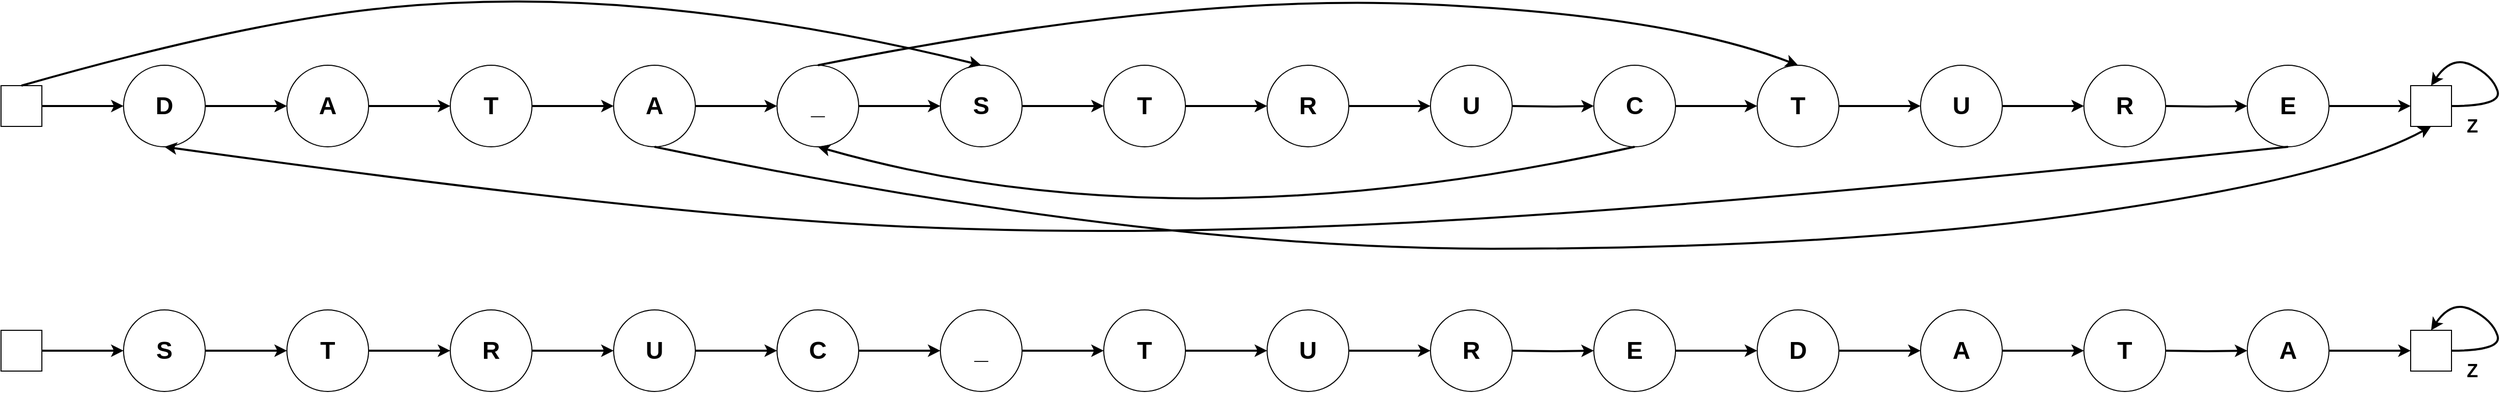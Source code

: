 <mxfile version="22.1.4" type="github">
  <diagram name="Page-1" id="v4D-5TRAHm31pBRaTfXf">
    <mxGraphModel dx="3440" dy="1767" grid="1" gridSize="10" guides="1" tooltips="1" connect="1" arrows="1" fold="1" page="1" pageScale="1" pageWidth="1500" pageHeight="1200" math="0" shadow="0">
      <root>
        <mxCell id="0" />
        <mxCell id="1" parent="0" />
        <mxCell id="OcQSuDDTljMHNfwyPjXT-43" style="edgeStyle=orthogonalEdgeStyle;rounded=0;orthogonalLoop=1;jettySize=auto;html=1;entryX=0;entryY=0.5;entryDx=0;entryDy=0;strokeWidth=2;" parent="1" source="OcQSuDDTljMHNfwyPjXT-44" target="OcQSuDDTljMHNfwyPjXT-46" edge="1">
          <mxGeometry relative="1" as="geometry" />
        </mxCell>
        <mxCell id="OcQSuDDTljMHNfwyPjXT-44" value="&lt;font style=&quot;font-size: 24px;&quot;&gt;&lt;b style=&quot;&quot;&gt;D&lt;/b&gt;&lt;/font&gt;" style="ellipse;whiteSpace=wrap;html=1;aspect=fixed;" parent="1" vertex="1">
          <mxGeometry x="160" y="320" width="80" height="80" as="geometry" />
        </mxCell>
        <mxCell id="OcQSuDDTljMHNfwyPjXT-45" style="edgeStyle=orthogonalEdgeStyle;rounded=0;orthogonalLoop=1;jettySize=auto;html=1;entryX=0;entryY=0.5;entryDx=0;entryDy=0;strokeWidth=2;" parent="1" source="OcQSuDDTljMHNfwyPjXT-46" target="OcQSuDDTljMHNfwyPjXT-48" edge="1">
          <mxGeometry relative="1" as="geometry" />
        </mxCell>
        <mxCell id="OcQSuDDTljMHNfwyPjXT-46" value="&lt;font style=&quot;font-size: 24px;&quot;&gt;&lt;b style=&quot;&quot;&gt;A&lt;/b&gt;&lt;/font&gt;" style="ellipse;whiteSpace=wrap;html=1;aspect=fixed;" parent="1" vertex="1">
          <mxGeometry x="320" y="320" width="80" height="80" as="geometry" />
        </mxCell>
        <mxCell id="OcQSuDDTljMHNfwyPjXT-47" style="edgeStyle=orthogonalEdgeStyle;rounded=0;orthogonalLoop=1;jettySize=auto;html=1;entryX=0;entryY=0.5;entryDx=0;entryDy=0;strokeWidth=2;" parent="1" source="OcQSuDDTljMHNfwyPjXT-48" target="OcQSuDDTljMHNfwyPjXT-50" edge="1">
          <mxGeometry relative="1" as="geometry" />
        </mxCell>
        <mxCell id="OcQSuDDTljMHNfwyPjXT-48" value="&lt;font style=&quot;font-size: 24px;&quot;&gt;&lt;b style=&quot;&quot;&gt;T&lt;/b&gt;&lt;/font&gt;" style="ellipse;whiteSpace=wrap;html=1;aspect=fixed;" parent="1" vertex="1">
          <mxGeometry x="480" y="320" width="80" height="80" as="geometry" />
        </mxCell>
        <mxCell id="OcQSuDDTljMHNfwyPjXT-49" style="edgeStyle=orthogonalEdgeStyle;rounded=0;orthogonalLoop=1;jettySize=auto;html=1;entryX=0;entryY=0.5;entryDx=0;entryDy=0;strokeWidth=2;" parent="1" source="OcQSuDDTljMHNfwyPjXT-50" target="OcQSuDDTljMHNfwyPjXT-52" edge="1">
          <mxGeometry relative="1" as="geometry" />
        </mxCell>
        <mxCell id="OcQSuDDTljMHNfwyPjXT-50" value="&lt;font style=&quot;font-size: 24px;&quot;&gt;&lt;b style=&quot;&quot;&gt;A&lt;/b&gt;&lt;/font&gt;" style="ellipse;whiteSpace=wrap;html=1;aspect=fixed;" parent="1" vertex="1">
          <mxGeometry x="640" y="320" width="80" height="80" as="geometry" />
        </mxCell>
        <mxCell id="OcQSuDDTljMHNfwyPjXT-51" style="edgeStyle=orthogonalEdgeStyle;rounded=0;orthogonalLoop=1;jettySize=auto;html=1;entryX=0;entryY=0.5;entryDx=0;entryDy=0;strokeWidth=2;" parent="1" source="OcQSuDDTljMHNfwyPjXT-52" target="OcQSuDDTljMHNfwyPjXT-54" edge="1">
          <mxGeometry relative="1" as="geometry" />
        </mxCell>
        <mxCell id="OcQSuDDTljMHNfwyPjXT-52" value="&lt;font style=&quot;font-size: 24px;&quot;&gt;&lt;b style=&quot;&quot;&gt;_&lt;/b&gt;&lt;/font&gt;" style="ellipse;whiteSpace=wrap;html=1;aspect=fixed;" parent="1" vertex="1">
          <mxGeometry x="800" y="320" width="80" height="80" as="geometry" />
        </mxCell>
        <mxCell id="OcQSuDDTljMHNfwyPjXT-53" style="edgeStyle=orthogonalEdgeStyle;rounded=0;orthogonalLoop=1;jettySize=auto;html=1;entryX=0;entryY=0.5;entryDx=0;entryDy=0;strokeWidth=2;" parent="1" source="OcQSuDDTljMHNfwyPjXT-54" target="OcQSuDDTljMHNfwyPjXT-56" edge="1">
          <mxGeometry relative="1" as="geometry" />
        </mxCell>
        <mxCell id="OcQSuDDTljMHNfwyPjXT-54" value="&lt;font style=&quot;font-size: 24px;&quot;&gt;&lt;b style=&quot;&quot;&gt;S&lt;/b&gt;&lt;/font&gt;" style="ellipse;whiteSpace=wrap;html=1;aspect=fixed;" parent="1" vertex="1">
          <mxGeometry x="960" y="320" width="80" height="80" as="geometry" />
        </mxCell>
        <mxCell id="OcQSuDDTljMHNfwyPjXT-55" style="edgeStyle=orthogonalEdgeStyle;rounded=0;orthogonalLoop=1;jettySize=auto;html=1;entryX=0;entryY=0.5;entryDx=0;entryDy=0;strokeWidth=2;" parent="1" source="OcQSuDDTljMHNfwyPjXT-56" target="OcQSuDDTljMHNfwyPjXT-58" edge="1">
          <mxGeometry relative="1" as="geometry" />
        </mxCell>
        <mxCell id="OcQSuDDTljMHNfwyPjXT-56" value="&lt;font style=&quot;font-size: 24px;&quot;&gt;&lt;b style=&quot;&quot;&gt;T&lt;/b&gt;&lt;/font&gt;" style="ellipse;whiteSpace=wrap;html=1;aspect=fixed;" parent="1" vertex="1">
          <mxGeometry x="1120" y="320" width="80" height="80" as="geometry" />
        </mxCell>
        <mxCell id="OcQSuDDTljMHNfwyPjXT-57" style="edgeStyle=orthogonalEdgeStyle;rounded=0;orthogonalLoop=1;jettySize=auto;html=1;entryX=0;entryY=0.5;entryDx=0;entryDy=0;strokeWidth=2;" parent="1" source="OcQSuDDTljMHNfwyPjXT-58" target="OcQSuDDTljMHNfwyPjXT-60" edge="1">
          <mxGeometry relative="1" as="geometry" />
        </mxCell>
        <mxCell id="OcQSuDDTljMHNfwyPjXT-58" value="&lt;span style=&quot;font-size: 24px;&quot;&gt;&lt;b&gt;R&lt;/b&gt;&lt;/span&gt;" style="ellipse;whiteSpace=wrap;html=1;aspect=fixed;" parent="1" vertex="1">
          <mxGeometry x="1280" y="320" width="80" height="80" as="geometry" />
        </mxCell>
        <mxCell id="OcQSuDDTljMHNfwyPjXT-60" value="&lt;font style=&quot;font-size: 24px;&quot;&gt;&lt;b style=&quot;&quot;&gt;U&lt;/b&gt;&lt;/font&gt;" style="ellipse;whiteSpace=wrap;html=1;aspect=fixed;" parent="1" vertex="1">
          <mxGeometry x="1440" y="320" width="80" height="80" as="geometry" />
        </mxCell>
        <mxCell id="OcQSuDDTljMHNfwyPjXT-61" style="edgeStyle=orthogonalEdgeStyle;rounded=0;orthogonalLoop=1;jettySize=auto;html=1;strokeWidth=2;" parent="1" source="OcQSuDDTljMHNfwyPjXT-62" target="OcQSuDDTljMHNfwyPjXT-44" edge="1">
          <mxGeometry relative="1" as="geometry" />
        </mxCell>
        <mxCell id="OcQSuDDTljMHNfwyPjXT-62" value="" style="whiteSpace=wrap;html=1;aspect=fixed;" parent="1" vertex="1">
          <mxGeometry x="40" y="340" width="40" height="40" as="geometry" />
        </mxCell>
        <mxCell id="OcQSuDDTljMHNfwyPjXT-63" value="" style="whiteSpace=wrap;html=1;aspect=fixed;" parent="1" vertex="1">
          <mxGeometry x="2400" y="340" width="40" height="40" as="geometry" />
        </mxCell>
        <mxCell id="OcQSuDDTljMHNfwyPjXT-64" value="" style="curved=1;endArrow=classic;html=1;rounded=0;entryX=0.5;entryY=0;entryDx=0;entryDy=0;strokeWidth=2;" parent="1" target="OcQSuDDTljMHNfwyPjXT-63" edge="1">
          <mxGeometry width="50" height="50" relative="1" as="geometry">
            <mxPoint x="2440" y="360" as="sourcePoint" />
            <mxPoint x="2490" y="310" as="targetPoint" />
            <Array as="points">
              <mxPoint x="2490" y="360" />
              <mxPoint x="2480" y="330" />
              <mxPoint x="2440" y="310" />
            </Array>
          </mxGeometry>
        </mxCell>
        <mxCell id="OcQSuDDTljMHNfwyPjXT-65" value="&lt;b style=&quot;border-color: var(--border-color); font-size: 18px;&quot;&gt;Z&lt;/b&gt;" style="text;html=1;align=center;verticalAlign=middle;resizable=0;points=[];autosize=1;strokeColor=none;fillColor=none;" parent="1" vertex="1">
          <mxGeometry x="2445" y="360" width="30" height="40" as="geometry" />
        </mxCell>
        <mxCell id="GrQlZQ7Z27dUGGfjWGh0-1" style="edgeStyle=orthogonalEdgeStyle;rounded=0;orthogonalLoop=1;jettySize=auto;html=1;entryX=0;entryY=0.5;entryDx=0;entryDy=0;strokeWidth=2;" edge="1" parent="1" target="GrQlZQ7Z27dUGGfjWGh0-3">
          <mxGeometry relative="1" as="geometry">
            <mxPoint x="1520" y="360" as="sourcePoint" />
          </mxGeometry>
        </mxCell>
        <mxCell id="GrQlZQ7Z27dUGGfjWGh0-2" style="edgeStyle=orthogonalEdgeStyle;rounded=0;orthogonalLoop=1;jettySize=auto;html=1;entryX=0;entryY=0.5;entryDx=0;entryDy=0;strokeWidth=2;" edge="1" parent="1" source="GrQlZQ7Z27dUGGfjWGh0-3" target="GrQlZQ7Z27dUGGfjWGh0-5">
          <mxGeometry relative="1" as="geometry" />
        </mxCell>
        <mxCell id="GrQlZQ7Z27dUGGfjWGh0-3" value="&lt;font style=&quot;font-size: 24px;&quot;&gt;&lt;b style=&quot;&quot;&gt;C&lt;/b&gt;&lt;/font&gt;" style="ellipse;whiteSpace=wrap;html=1;aspect=fixed;" vertex="1" parent="1">
          <mxGeometry x="1600" y="320" width="80" height="80" as="geometry" />
        </mxCell>
        <mxCell id="GrQlZQ7Z27dUGGfjWGh0-4" style="edgeStyle=orthogonalEdgeStyle;rounded=0;orthogonalLoop=1;jettySize=auto;html=1;entryX=0;entryY=0.5;entryDx=0;entryDy=0;strokeWidth=2;" edge="1" parent="1" source="GrQlZQ7Z27dUGGfjWGh0-5" target="GrQlZQ7Z27dUGGfjWGh0-7">
          <mxGeometry relative="1" as="geometry" />
        </mxCell>
        <mxCell id="GrQlZQ7Z27dUGGfjWGh0-5" value="&lt;font style=&quot;font-size: 24px;&quot;&gt;&lt;b style=&quot;&quot;&gt;T&lt;/b&gt;&lt;/font&gt;" style="ellipse;whiteSpace=wrap;html=1;aspect=fixed;" vertex="1" parent="1">
          <mxGeometry x="1760" y="320" width="80" height="80" as="geometry" />
        </mxCell>
        <mxCell id="GrQlZQ7Z27dUGGfjWGh0-6" style="edgeStyle=orthogonalEdgeStyle;rounded=0;orthogonalLoop=1;jettySize=auto;html=1;entryX=0;entryY=0.5;entryDx=0;entryDy=0;strokeWidth=2;" edge="1" parent="1" source="GrQlZQ7Z27dUGGfjWGh0-7" target="GrQlZQ7Z27dUGGfjWGh0-8">
          <mxGeometry relative="1" as="geometry" />
        </mxCell>
        <mxCell id="GrQlZQ7Z27dUGGfjWGh0-7" value="&lt;span style=&quot;font-size: 24px;&quot;&gt;&lt;b&gt;U&lt;/b&gt;&lt;/span&gt;" style="ellipse;whiteSpace=wrap;html=1;aspect=fixed;" vertex="1" parent="1">
          <mxGeometry x="1920" y="320" width="80" height="80" as="geometry" />
        </mxCell>
        <mxCell id="GrQlZQ7Z27dUGGfjWGh0-8" value="&lt;font style=&quot;font-size: 24px;&quot;&gt;&lt;b style=&quot;&quot;&gt;R&lt;/b&gt;&lt;/font&gt;" style="ellipse;whiteSpace=wrap;html=1;aspect=fixed;" vertex="1" parent="1">
          <mxGeometry x="2080" y="320" width="80" height="80" as="geometry" />
        </mxCell>
        <mxCell id="GrQlZQ7Z27dUGGfjWGh0-9" style="edgeStyle=orthogonalEdgeStyle;rounded=0;orthogonalLoop=1;jettySize=auto;html=1;entryX=0;entryY=0.5;entryDx=0;entryDy=0;strokeWidth=2;" edge="1" parent="1" target="GrQlZQ7Z27dUGGfjWGh0-10">
          <mxGeometry relative="1" as="geometry">
            <mxPoint x="2160" y="360" as="sourcePoint" />
          </mxGeometry>
        </mxCell>
        <mxCell id="GrQlZQ7Z27dUGGfjWGh0-11" style="edgeStyle=orthogonalEdgeStyle;rounded=0;orthogonalLoop=1;jettySize=auto;html=1;entryX=0;entryY=0.5;entryDx=0;entryDy=0;strokeWidth=2;" edge="1" parent="1" source="GrQlZQ7Z27dUGGfjWGh0-10" target="OcQSuDDTljMHNfwyPjXT-63">
          <mxGeometry relative="1" as="geometry" />
        </mxCell>
        <mxCell id="GrQlZQ7Z27dUGGfjWGh0-10" value="&lt;font style=&quot;font-size: 24px;&quot;&gt;&lt;b style=&quot;&quot;&gt;E&lt;/b&gt;&lt;/font&gt;" style="ellipse;whiteSpace=wrap;html=1;aspect=fixed;" vertex="1" parent="1">
          <mxGeometry x="2240" y="320" width="80" height="80" as="geometry" />
        </mxCell>
        <mxCell id="GrQlZQ7Z27dUGGfjWGh0-12" style="edgeStyle=orthogonalEdgeStyle;rounded=0;orthogonalLoop=1;jettySize=auto;html=1;entryX=0;entryY=0.5;entryDx=0;entryDy=0;strokeWidth=2;" edge="1" parent="1" source="GrQlZQ7Z27dUGGfjWGh0-13" target="GrQlZQ7Z27dUGGfjWGh0-15">
          <mxGeometry relative="1" as="geometry" />
        </mxCell>
        <mxCell id="GrQlZQ7Z27dUGGfjWGh0-13" value="&lt;font style=&quot;font-size: 24px;&quot;&gt;&lt;b style=&quot;&quot;&gt;S&lt;/b&gt;&lt;/font&gt;" style="ellipse;whiteSpace=wrap;html=1;aspect=fixed;" vertex="1" parent="1">
          <mxGeometry x="160" y="560" width="80" height="80" as="geometry" />
        </mxCell>
        <mxCell id="GrQlZQ7Z27dUGGfjWGh0-14" style="edgeStyle=orthogonalEdgeStyle;rounded=0;orthogonalLoop=1;jettySize=auto;html=1;entryX=0;entryY=0.5;entryDx=0;entryDy=0;strokeWidth=2;" edge="1" parent="1" source="GrQlZQ7Z27dUGGfjWGh0-15" target="GrQlZQ7Z27dUGGfjWGh0-17">
          <mxGeometry relative="1" as="geometry" />
        </mxCell>
        <mxCell id="GrQlZQ7Z27dUGGfjWGh0-15" value="&lt;font style=&quot;font-size: 24px;&quot;&gt;&lt;b style=&quot;&quot;&gt;T&lt;/b&gt;&lt;/font&gt;" style="ellipse;whiteSpace=wrap;html=1;aspect=fixed;" vertex="1" parent="1">
          <mxGeometry x="320" y="560" width="80" height="80" as="geometry" />
        </mxCell>
        <mxCell id="GrQlZQ7Z27dUGGfjWGh0-16" style="edgeStyle=orthogonalEdgeStyle;rounded=0;orthogonalLoop=1;jettySize=auto;html=1;entryX=0;entryY=0.5;entryDx=0;entryDy=0;strokeWidth=2;" edge="1" parent="1" source="GrQlZQ7Z27dUGGfjWGh0-17" target="GrQlZQ7Z27dUGGfjWGh0-19">
          <mxGeometry relative="1" as="geometry" />
        </mxCell>
        <mxCell id="GrQlZQ7Z27dUGGfjWGh0-17" value="&lt;font style=&quot;font-size: 24px;&quot;&gt;&lt;b style=&quot;&quot;&gt;R&lt;/b&gt;&lt;/font&gt;" style="ellipse;whiteSpace=wrap;html=1;aspect=fixed;" vertex="1" parent="1">
          <mxGeometry x="480" y="560" width="80" height="80" as="geometry" />
        </mxCell>
        <mxCell id="GrQlZQ7Z27dUGGfjWGh0-18" style="edgeStyle=orthogonalEdgeStyle;rounded=0;orthogonalLoop=1;jettySize=auto;html=1;entryX=0;entryY=0.5;entryDx=0;entryDy=0;strokeWidth=2;" edge="1" parent="1" source="GrQlZQ7Z27dUGGfjWGh0-19" target="GrQlZQ7Z27dUGGfjWGh0-21">
          <mxGeometry relative="1" as="geometry" />
        </mxCell>
        <mxCell id="GrQlZQ7Z27dUGGfjWGh0-19" value="&lt;font style=&quot;font-size: 24px;&quot;&gt;&lt;b style=&quot;&quot;&gt;U&lt;/b&gt;&lt;/font&gt;" style="ellipse;whiteSpace=wrap;html=1;aspect=fixed;" vertex="1" parent="1">
          <mxGeometry x="640" y="560" width="80" height="80" as="geometry" />
        </mxCell>
        <mxCell id="GrQlZQ7Z27dUGGfjWGh0-20" style="edgeStyle=orthogonalEdgeStyle;rounded=0;orthogonalLoop=1;jettySize=auto;html=1;entryX=0;entryY=0.5;entryDx=0;entryDy=0;strokeWidth=2;" edge="1" parent="1" source="GrQlZQ7Z27dUGGfjWGh0-21" target="GrQlZQ7Z27dUGGfjWGh0-23">
          <mxGeometry relative="1" as="geometry" />
        </mxCell>
        <mxCell id="GrQlZQ7Z27dUGGfjWGh0-21" value="&lt;font style=&quot;font-size: 24px;&quot;&gt;&lt;b style=&quot;&quot;&gt;C&lt;/b&gt;&lt;/font&gt;" style="ellipse;whiteSpace=wrap;html=1;aspect=fixed;" vertex="1" parent="1">
          <mxGeometry x="800" y="560" width="80" height="80" as="geometry" />
        </mxCell>
        <mxCell id="GrQlZQ7Z27dUGGfjWGh0-22" style="edgeStyle=orthogonalEdgeStyle;rounded=0;orthogonalLoop=1;jettySize=auto;html=1;entryX=0;entryY=0.5;entryDx=0;entryDy=0;strokeWidth=2;" edge="1" parent="1" source="GrQlZQ7Z27dUGGfjWGh0-23" target="GrQlZQ7Z27dUGGfjWGh0-25">
          <mxGeometry relative="1" as="geometry" />
        </mxCell>
        <mxCell id="GrQlZQ7Z27dUGGfjWGh0-23" value="&lt;font style=&quot;font-size: 24px;&quot;&gt;&lt;b style=&quot;&quot;&gt;_&lt;/b&gt;&lt;/font&gt;" style="ellipse;whiteSpace=wrap;html=1;aspect=fixed;" vertex="1" parent="1">
          <mxGeometry x="960" y="560" width="80" height="80" as="geometry" />
        </mxCell>
        <mxCell id="GrQlZQ7Z27dUGGfjWGh0-24" style="edgeStyle=orthogonalEdgeStyle;rounded=0;orthogonalLoop=1;jettySize=auto;html=1;entryX=0;entryY=0.5;entryDx=0;entryDy=0;strokeWidth=2;" edge="1" parent="1" source="GrQlZQ7Z27dUGGfjWGh0-25" target="GrQlZQ7Z27dUGGfjWGh0-27">
          <mxGeometry relative="1" as="geometry" />
        </mxCell>
        <mxCell id="GrQlZQ7Z27dUGGfjWGh0-25" value="&lt;font style=&quot;font-size: 24px;&quot;&gt;&lt;b style=&quot;&quot;&gt;T&lt;/b&gt;&lt;/font&gt;" style="ellipse;whiteSpace=wrap;html=1;aspect=fixed;" vertex="1" parent="1">
          <mxGeometry x="1120" y="560" width="80" height="80" as="geometry" />
        </mxCell>
        <mxCell id="GrQlZQ7Z27dUGGfjWGh0-26" style="edgeStyle=orthogonalEdgeStyle;rounded=0;orthogonalLoop=1;jettySize=auto;html=1;entryX=0;entryY=0.5;entryDx=0;entryDy=0;strokeWidth=2;" edge="1" parent="1" source="GrQlZQ7Z27dUGGfjWGh0-27" target="GrQlZQ7Z27dUGGfjWGh0-28">
          <mxGeometry relative="1" as="geometry" />
        </mxCell>
        <mxCell id="GrQlZQ7Z27dUGGfjWGh0-27" value="&lt;span style=&quot;font-size: 24px;&quot;&gt;&lt;b&gt;U&lt;/b&gt;&lt;/span&gt;" style="ellipse;whiteSpace=wrap;html=1;aspect=fixed;" vertex="1" parent="1">
          <mxGeometry x="1280" y="560" width="80" height="80" as="geometry" />
        </mxCell>
        <mxCell id="GrQlZQ7Z27dUGGfjWGh0-28" value="&lt;font style=&quot;font-size: 24px;&quot;&gt;&lt;b style=&quot;&quot;&gt;R&lt;/b&gt;&lt;/font&gt;" style="ellipse;whiteSpace=wrap;html=1;aspect=fixed;" vertex="1" parent="1">
          <mxGeometry x="1440" y="560" width="80" height="80" as="geometry" />
        </mxCell>
        <mxCell id="GrQlZQ7Z27dUGGfjWGh0-29" style="edgeStyle=orthogonalEdgeStyle;rounded=0;orthogonalLoop=1;jettySize=auto;html=1;strokeWidth=2;" edge="1" parent="1" source="GrQlZQ7Z27dUGGfjWGh0-30" target="GrQlZQ7Z27dUGGfjWGh0-13">
          <mxGeometry relative="1" as="geometry" />
        </mxCell>
        <mxCell id="GrQlZQ7Z27dUGGfjWGh0-30" value="" style="whiteSpace=wrap;html=1;aspect=fixed;" vertex="1" parent="1">
          <mxGeometry x="40" y="580" width="40" height="40" as="geometry" />
        </mxCell>
        <mxCell id="GrQlZQ7Z27dUGGfjWGh0-31" value="" style="whiteSpace=wrap;html=1;aspect=fixed;" vertex="1" parent="1">
          <mxGeometry x="2400" y="580" width="40" height="40" as="geometry" />
        </mxCell>
        <mxCell id="GrQlZQ7Z27dUGGfjWGh0-32" value="" style="curved=1;endArrow=classic;html=1;rounded=0;entryX=0.5;entryY=0;entryDx=0;entryDy=0;strokeWidth=2;" edge="1" parent="1" target="GrQlZQ7Z27dUGGfjWGh0-31">
          <mxGeometry width="50" height="50" relative="1" as="geometry">
            <mxPoint x="2440" y="600" as="sourcePoint" />
            <mxPoint x="2490" y="550" as="targetPoint" />
            <Array as="points">
              <mxPoint x="2490" y="600" />
              <mxPoint x="2480" y="570" />
              <mxPoint x="2440" y="550" />
            </Array>
          </mxGeometry>
        </mxCell>
        <mxCell id="GrQlZQ7Z27dUGGfjWGh0-33" value="&lt;b style=&quot;border-color: var(--border-color); font-size: 18px;&quot;&gt;Z&lt;/b&gt;" style="text;html=1;align=center;verticalAlign=middle;resizable=0;points=[];autosize=1;strokeColor=none;fillColor=none;" vertex="1" parent="1">
          <mxGeometry x="2445" y="600" width="30" height="40" as="geometry" />
        </mxCell>
        <mxCell id="GrQlZQ7Z27dUGGfjWGh0-34" style="edgeStyle=orthogonalEdgeStyle;rounded=0;orthogonalLoop=1;jettySize=auto;html=1;entryX=0;entryY=0.5;entryDx=0;entryDy=0;strokeWidth=2;" edge="1" parent="1" target="GrQlZQ7Z27dUGGfjWGh0-36">
          <mxGeometry relative="1" as="geometry">
            <mxPoint x="1520" y="600" as="sourcePoint" />
          </mxGeometry>
        </mxCell>
        <mxCell id="GrQlZQ7Z27dUGGfjWGh0-35" style="edgeStyle=orthogonalEdgeStyle;rounded=0;orthogonalLoop=1;jettySize=auto;html=1;entryX=0;entryY=0.5;entryDx=0;entryDy=0;strokeWidth=2;" edge="1" parent="1" source="GrQlZQ7Z27dUGGfjWGh0-36" target="GrQlZQ7Z27dUGGfjWGh0-38">
          <mxGeometry relative="1" as="geometry" />
        </mxCell>
        <mxCell id="GrQlZQ7Z27dUGGfjWGh0-36" value="&lt;font style=&quot;font-size: 24px;&quot;&gt;&lt;b style=&quot;&quot;&gt;E&lt;/b&gt;&lt;/font&gt;" style="ellipse;whiteSpace=wrap;html=1;aspect=fixed;" vertex="1" parent="1">
          <mxGeometry x="1600" y="560" width="80" height="80" as="geometry" />
        </mxCell>
        <mxCell id="GrQlZQ7Z27dUGGfjWGh0-37" style="edgeStyle=orthogonalEdgeStyle;rounded=0;orthogonalLoop=1;jettySize=auto;html=1;entryX=0;entryY=0.5;entryDx=0;entryDy=0;strokeWidth=2;" edge="1" parent="1" source="GrQlZQ7Z27dUGGfjWGh0-38" target="GrQlZQ7Z27dUGGfjWGh0-40">
          <mxGeometry relative="1" as="geometry" />
        </mxCell>
        <mxCell id="GrQlZQ7Z27dUGGfjWGh0-38" value="&lt;font style=&quot;font-size: 24px;&quot;&gt;&lt;b style=&quot;&quot;&gt;D&lt;/b&gt;&lt;/font&gt;" style="ellipse;whiteSpace=wrap;html=1;aspect=fixed;" vertex="1" parent="1">
          <mxGeometry x="1760" y="560" width="80" height="80" as="geometry" />
        </mxCell>
        <mxCell id="GrQlZQ7Z27dUGGfjWGh0-39" style="edgeStyle=orthogonalEdgeStyle;rounded=0;orthogonalLoop=1;jettySize=auto;html=1;entryX=0;entryY=0.5;entryDx=0;entryDy=0;strokeWidth=2;" edge="1" parent="1" source="GrQlZQ7Z27dUGGfjWGh0-40" target="GrQlZQ7Z27dUGGfjWGh0-41">
          <mxGeometry relative="1" as="geometry" />
        </mxCell>
        <mxCell id="GrQlZQ7Z27dUGGfjWGh0-40" value="&lt;span style=&quot;font-size: 24px;&quot;&gt;&lt;b&gt;A&lt;/b&gt;&lt;/span&gt;" style="ellipse;whiteSpace=wrap;html=1;aspect=fixed;" vertex="1" parent="1">
          <mxGeometry x="1920" y="560" width="80" height="80" as="geometry" />
        </mxCell>
        <mxCell id="GrQlZQ7Z27dUGGfjWGh0-41" value="&lt;font style=&quot;font-size: 24px;&quot;&gt;&lt;b style=&quot;&quot;&gt;T&lt;/b&gt;&lt;/font&gt;" style="ellipse;whiteSpace=wrap;html=1;aspect=fixed;" vertex="1" parent="1">
          <mxGeometry x="2080" y="560" width="80" height="80" as="geometry" />
        </mxCell>
        <mxCell id="GrQlZQ7Z27dUGGfjWGh0-42" style="edgeStyle=orthogonalEdgeStyle;rounded=0;orthogonalLoop=1;jettySize=auto;html=1;entryX=0;entryY=0.5;entryDx=0;entryDy=0;strokeWidth=2;" edge="1" parent="1" target="GrQlZQ7Z27dUGGfjWGh0-44">
          <mxGeometry relative="1" as="geometry">
            <mxPoint x="2160" y="600" as="sourcePoint" />
          </mxGeometry>
        </mxCell>
        <mxCell id="GrQlZQ7Z27dUGGfjWGh0-43" style="edgeStyle=orthogonalEdgeStyle;rounded=0;orthogonalLoop=1;jettySize=auto;html=1;entryX=0;entryY=0.5;entryDx=0;entryDy=0;strokeWidth=2;" edge="1" parent="1" source="GrQlZQ7Z27dUGGfjWGh0-44" target="GrQlZQ7Z27dUGGfjWGh0-31">
          <mxGeometry relative="1" as="geometry" />
        </mxCell>
        <mxCell id="GrQlZQ7Z27dUGGfjWGh0-44" value="&lt;font style=&quot;font-size: 24px;&quot;&gt;&lt;b style=&quot;&quot;&gt;A&lt;/b&gt;&lt;/font&gt;" style="ellipse;whiteSpace=wrap;html=1;aspect=fixed;" vertex="1" parent="1">
          <mxGeometry x="2240" y="560" width="80" height="80" as="geometry" />
        </mxCell>
        <mxCell id="GrQlZQ7Z27dUGGfjWGh0-45" value="" style="curved=1;endArrow=classic;html=1;rounded=0;strokeWidth=2;exitX=0.5;exitY=0;exitDx=0;exitDy=0;entryX=0.5;entryY=0;entryDx=0;entryDy=0;" edge="1" parent="1" source="OcQSuDDTljMHNfwyPjXT-62" target="OcQSuDDTljMHNfwyPjXT-54">
          <mxGeometry width="50" height="50" relative="1" as="geometry">
            <mxPoint x="1320" y="150" as="sourcePoint" />
            <mxPoint x="1370" y="100" as="targetPoint" />
            <Array as="points">
              <mxPoint x="270" y="280" />
              <mxPoint x="540" y="250" />
              <mxPoint x="840" y="280" />
            </Array>
          </mxGeometry>
        </mxCell>
        <mxCell id="GrQlZQ7Z27dUGGfjWGh0-46" value="" style="curved=1;endArrow=classic;html=1;rounded=0;strokeWidth=2;exitX=0.5;exitY=1;exitDx=0;exitDy=0;entryX=0.5;entryY=1;entryDx=0;entryDy=0;" edge="1" parent="1" source="GrQlZQ7Z27dUGGfjWGh0-3" target="OcQSuDDTljMHNfwyPjXT-52">
          <mxGeometry width="50" height="50" relative="1" as="geometry">
            <mxPoint x="1140" y="500" as="sourcePoint" />
            <mxPoint x="1190" y="450" as="targetPoint" />
            <Array as="points">
              <mxPoint x="1190" y="500" />
            </Array>
          </mxGeometry>
        </mxCell>
        <mxCell id="GrQlZQ7Z27dUGGfjWGh0-47" value="" style="curved=1;endArrow=classic;html=1;rounded=0;strokeWidth=2;exitX=0.5;exitY=0;exitDx=0;exitDy=0;entryX=0.5;entryY=0;entryDx=0;entryDy=0;" edge="1" parent="1" source="OcQSuDDTljMHNfwyPjXT-52" target="GrQlZQ7Z27dUGGfjWGh0-5">
          <mxGeometry width="50" height="50" relative="1" as="geometry">
            <mxPoint x="1610" y="480" as="sourcePoint" />
            <mxPoint x="2180" y="460" as="targetPoint" />
            <Array as="points">
              <mxPoint x="1190" y="250" />
              <mxPoint x="1670" y="270" />
            </Array>
          </mxGeometry>
        </mxCell>
        <mxCell id="GrQlZQ7Z27dUGGfjWGh0-48" value="" style="curved=1;endArrow=classic;html=1;rounded=0;strokeWidth=2;exitX=0.5;exitY=1;exitDx=0;exitDy=0;entryX=0.5;entryY=1;entryDx=0;entryDy=0;" edge="1" parent="1" source="GrQlZQ7Z27dUGGfjWGh0-10" target="OcQSuDDTljMHNfwyPjXT-44">
          <mxGeometry width="50" height="50" relative="1" as="geometry">
            <mxPoint x="1550" y="480" as="sourcePoint" />
            <mxPoint x="800" y="460" as="targetPoint" />
            <Array as="points">
              <mxPoint x="1710" y="460" />
              <mxPoint x="1100" y="490" />
              <mxPoint x="630" y="460" />
            </Array>
          </mxGeometry>
        </mxCell>
        <mxCell id="GrQlZQ7Z27dUGGfjWGh0-49" value="" style="curved=1;endArrow=classic;html=1;rounded=0;strokeWidth=2;exitX=0.5;exitY=1;exitDx=0;exitDy=0;entryX=0.5;entryY=1;entryDx=0;entryDy=0;" edge="1" parent="1" source="OcQSuDDTljMHNfwyPjXT-50" target="OcQSuDDTljMHNfwyPjXT-63">
          <mxGeometry width="50" height="50" relative="1" as="geometry">
            <mxPoint x="1500" y="440" as="sourcePoint" />
            <mxPoint x="1550" y="390" as="targetPoint" />
            <Array as="points">
              <mxPoint x="1160" y="500" />
              <mxPoint x="1840" y="500" />
              <mxPoint x="2330" y="430" />
            </Array>
          </mxGeometry>
        </mxCell>
      </root>
    </mxGraphModel>
  </diagram>
</mxfile>

